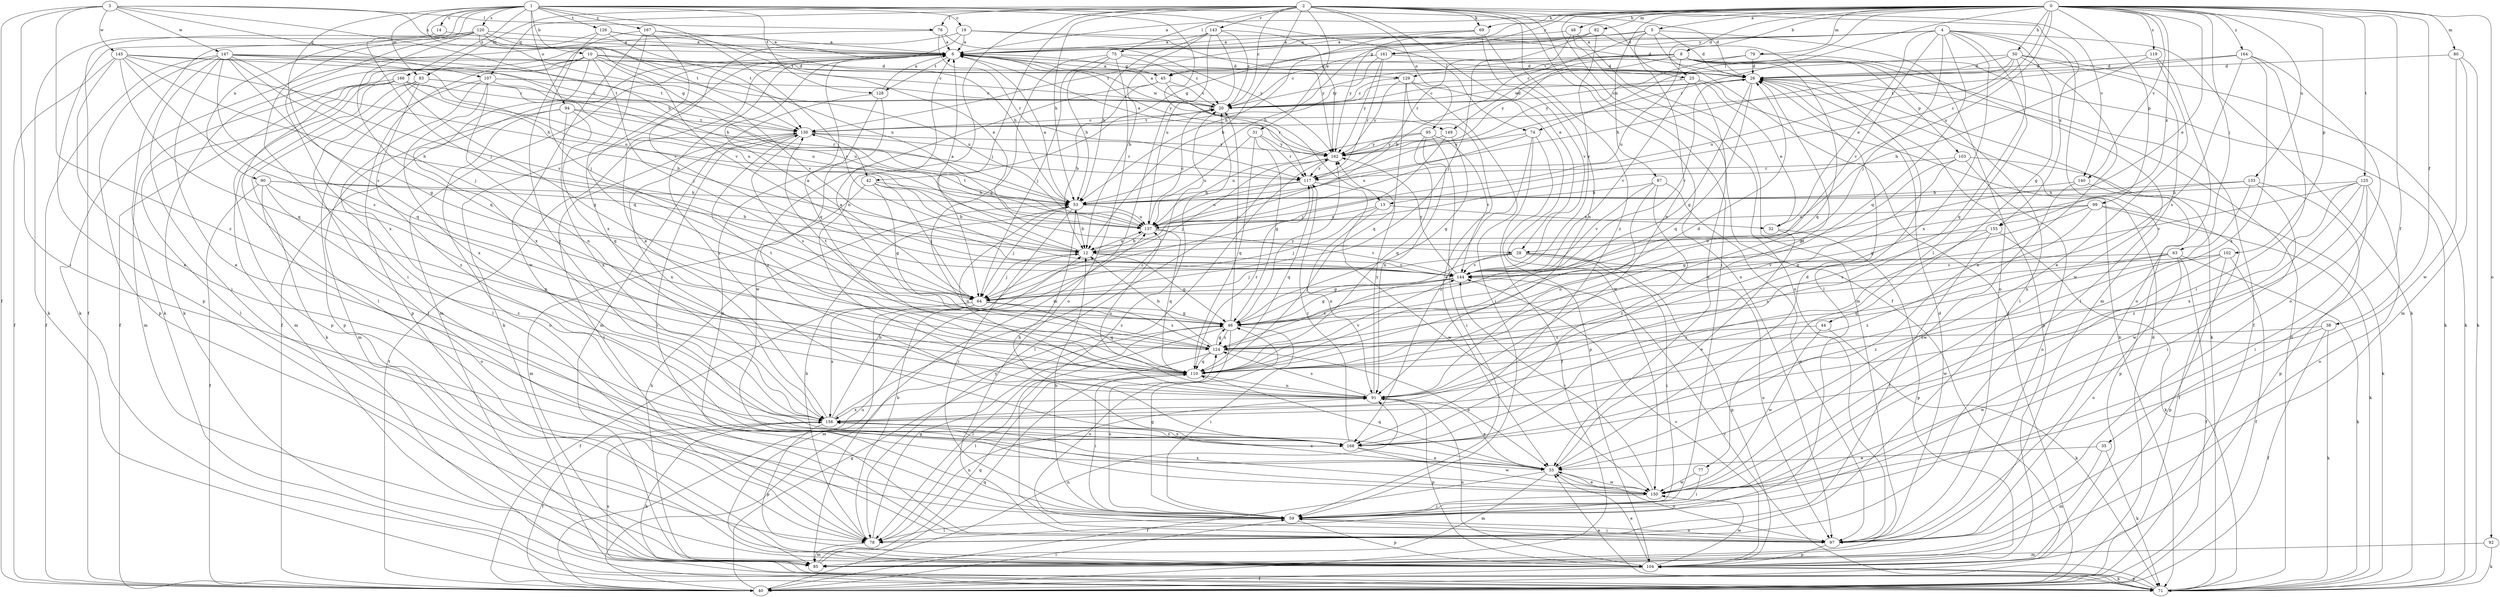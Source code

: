 strict digraph  {
0;
1;
2;
3;
4;
5;
6;
8;
10;
12;
13;
14;
19;
20;
25;
26;
28;
31;
32;
33;
35;
38;
40;
42;
44;
45;
46;
48;
50;
53;
59;
63;
64;
69;
71;
74;
75;
76;
77;
78;
79;
80;
82;
83;
85;
87;
90;
91;
92;
94;
95;
97;
99;
102;
103;
104;
107;
110;
117;
119;
120;
124;
125;
126;
128;
129;
130;
133;
137;
140;
143;
144;
145;
147;
149;
150;
155;
156;
161;
162;
164;
166;
167;
168;
0 -> 5  [label=a];
0 -> 6  [label=a];
0 -> 8  [label=b];
0 -> 13  [label=c];
0 -> 25  [label=d];
0 -> 28  [label=e];
0 -> 35  [label=f];
0 -> 38  [label=f];
0 -> 40  [label=f];
0 -> 42  [label=g];
0 -> 48  [label=h];
0 -> 50  [label=h];
0 -> 63  [label=j];
0 -> 69  [label=k];
0 -> 74  [label=l];
0 -> 79  [label=m];
0 -> 80  [label=m];
0 -> 82  [label=m];
0 -> 87  [label=n];
0 -> 92  [label=o];
0 -> 99  [label=p];
0 -> 102  [label=p];
0 -> 117  [label=r];
0 -> 119  [label=s];
0 -> 125  [label=t];
0 -> 133  [label=u];
0 -> 137  [label=u];
0 -> 140  [label=v];
0 -> 155  [label=x];
0 -> 161  [label=y];
0 -> 164  [label=z];
1 -> 10  [label=b];
1 -> 13  [label=c];
1 -> 14  [label=c];
1 -> 19  [label=c];
1 -> 25  [label=d];
1 -> 28  [label=e];
1 -> 42  [label=g];
1 -> 64  [label=j];
1 -> 74  [label=l];
1 -> 83  [label=m];
1 -> 90  [label=n];
1 -> 94  [label=o];
1 -> 120  [label=s];
1 -> 124  [label=s];
1 -> 126  [label=t];
1 -> 128  [label=t];
1 -> 166  [label=z];
1 -> 167  [label=z];
2 -> 12  [label=b];
2 -> 20  [label=c];
2 -> 26  [label=d];
2 -> 28  [label=e];
2 -> 31  [label=e];
2 -> 53  [label=h];
2 -> 59  [label=i];
2 -> 64  [label=j];
2 -> 69  [label=k];
2 -> 75  [label=l];
2 -> 76  [label=l];
2 -> 83  [label=m];
2 -> 91  [label=n];
2 -> 95  [label=o];
2 -> 97  [label=o];
2 -> 107  [label=q];
2 -> 140  [label=v];
2 -> 143  [label=v];
2 -> 155  [label=x];
2 -> 168  [label=z];
3 -> 6  [label=a];
3 -> 40  [label=f];
3 -> 53  [label=h];
3 -> 59  [label=i];
3 -> 76  [label=l];
3 -> 107  [label=q];
3 -> 145  [label=w];
3 -> 147  [label=w];
3 -> 168  [label=z];
4 -> 6  [label=a];
4 -> 32  [label=e];
4 -> 44  [label=g];
4 -> 45  [label=g];
4 -> 64  [label=j];
4 -> 71  [label=k];
4 -> 77  [label=l];
4 -> 85  [label=m];
4 -> 110  [label=q];
4 -> 144  [label=v];
4 -> 156  [label=x];
4 -> 161  [label=y];
5 -> 6  [label=a];
5 -> 12  [label=b];
5 -> 26  [label=d];
5 -> 40  [label=f];
5 -> 53  [label=h];
5 -> 91  [label=n];
5 -> 97  [label=o];
6 -> 26  [label=d];
6 -> 40  [label=f];
6 -> 45  [label=g];
6 -> 71  [label=k];
6 -> 85  [label=m];
6 -> 110  [label=q];
6 -> 128  [label=t];
6 -> 149  [label=w];
6 -> 162  [label=y];
6 -> 168  [label=z];
8 -> 20  [label=c];
8 -> 40  [label=f];
8 -> 45  [label=g];
8 -> 71  [label=k];
8 -> 78  [label=l];
8 -> 103  [label=p];
8 -> 110  [label=q];
8 -> 129  [label=t];
8 -> 137  [label=u];
8 -> 149  [label=w];
8 -> 162  [label=y];
10 -> 20  [label=c];
10 -> 40  [label=f];
10 -> 64  [label=j];
10 -> 78  [label=l];
10 -> 104  [label=p];
10 -> 129  [label=t];
10 -> 137  [label=u];
10 -> 144  [label=v];
10 -> 156  [label=x];
12 -> 6  [label=a];
12 -> 46  [label=g];
12 -> 64  [label=j];
12 -> 137  [label=u];
12 -> 144  [label=v];
13 -> 32  [label=e];
13 -> 64  [label=j];
13 -> 91  [label=n];
13 -> 137  [label=u];
14 -> 6  [label=a];
14 -> 71  [label=k];
19 -> 6  [label=a];
19 -> 26  [label=d];
19 -> 71  [label=k];
19 -> 144  [label=v];
19 -> 162  [label=y];
20 -> 6  [label=a];
20 -> 26  [label=d];
20 -> 130  [label=t];
25 -> 20  [label=c];
25 -> 32  [label=e];
25 -> 33  [label=e];
25 -> 71  [label=k];
25 -> 144  [label=v];
26 -> 20  [label=c];
26 -> 46  [label=g];
26 -> 71  [label=k];
26 -> 104  [label=p];
26 -> 110  [label=q];
26 -> 144  [label=v];
28 -> 46  [label=g];
28 -> 59  [label=i];
28 -> 64  [label=j];
28 -> 97  [label=o];
28 -> 104  [label=p];
28 -> 144  [label=v];
31 -> 46  [label=g];
31 -> 110  [label=q];
31 -> 117  [label=r];
31 -> 137  [label=u];
31 -> 162  [label=y];
32 -> 33  [label=e];
32 -> 104  [label=p];
33 -> 26  [label=d];
33 -> 40  [label=f];
33 -> 53  [label=h];
33 -> 85  [label=m];
33 -> 97  [label=o];
33 -> 110  [label=q];
33 -> 150  [label=w];
35 -> 33  [label=e];
35 -> 71  [label=k];
35 -> 85  [label=m];
38 -> 40  [label=f];
38 -> 71  [label=k];
38 -> 124  [label=s];
38 -> 150  [label=w];
40 -> 26  [label=d];
40 -> 46  [label=g];
40 -> 59  [label=i];
40 -> 110  [label=q];
40 -> 130  [label=t];
40 -> 137  [label=u];
40 -> 162  [label=y];
42 -> 12  [label=b];
42 -> 46  [label=g];
42 -> 53  [label=h];
42 -> 64  [label=j];
42 -> 85  [label=m];
44 -> 71  [label=k];
44 -> 124  [label=s];
44 -> 150  [label=w];
45 -> 6  [label=a];
45 -> 12  [label=b];
45 -> 20  [label=c];
45 -> 117  [label=r];
45 -> 150  [label=w];
46 -> 20  [label=c];
46 -> 59  [label=i];
46 -> 78  [label=l];
46 -> 97  [label=o];
46 -> 124  [label=s];
46 -> 162  [label=y];
48 -> 6  [label=a];
48 -> 64  [label=j];
48 -> 85  [label=m];
48 -> 97  [label=o];
50 -> 20  [label=c];
50 -> 26  [label=d];
50 -> 33  [label=e];
50 -> 53  [label=h];
50 -> 71  [label=k];
50 -> 78  [label=l];
50 -> 110  [label=q];
50 -> 137  [label=u];
53 -> 6  [label=a];
53 -> 12  [label=b];
53 -> 59  [label=i];
53 -> 64  [label=j];
53 -> 91  [label=n];
53 -> 137  [label=u];
59 -> 12  [label=b];
59 -> 46  [label=g];
59 -> 78  [label=l];
59 -> 97  [label=o];
59 -> 104  [label=p];
59 -> 124  [label=s];
63 -> 40  [label=f];
63 -> 71  [label=k];
63 -> 97  [label=o];
63 -> 110  [label=q];
63 -> 124  [label=s];
63 -> 144  [label=v];
64 -> 6  [label=a];
64 -> 40  [label=f];
64 -> 46  [label=g];
64 -> 85  [label=m];
64 -> 110  [label=q];
64 -> 124  [label=s];
64 -> 156  [label=x];
69 -> 6  [label=a];
69 -> 53  [label=h];
69 -> 91  [label=n];
69 -> 144  [label=v];
69 -> 162  [label=y];
71 -> 26  [label=d];
71 -> 33  [label=e];
71 -> 104  [label=p];
71 -> 144  [label=v];
71 -> 156  [label=x];
74 -> 40  [label=f];
74 -> 104  [label=p];
74 -> 137  [label=u];
74 -> 162  [label=y];
74 -> 168  [label=z];
75 -> 20  [label=c];
75 -> 26  [label=d];
75 -> 46  [label=g];
75 -> 53  [label=h];
75 -> 64  [label=j];
75 -> 97  [label=o];
76 -> 6  [label=a];
76 -> 71  [label=k];
76 -> 117  [label=r];
76 -> 162  [label=y];
77 -> 59  [label=i];
77 -> 150  [label=w];
78 -> 12  [label=b];
78 -> 46  [label=g];
78 -> 53  [label=h];
78 -> 85  [label=m];
78 -> 91  [label=n];
79 -> 20  [label=c];
79 -> 26  [label=d];
79 -> 150  [label=w];
79 -> 162  [label=y];
80 -> 26  [label=d];
80 -> 71  [label=k];
80 -> 85  [label=m];
80 -> 150  [label=w];
82 -> 6  [label=a];
82 -> 78  [label=l];
82 -> 117  [label=r];
82 -> 130  [label=t];
82 -> 144  [label=v];
83 -> 20  [label=c];
83 -> 71  [label=k];
83 -> 78  [label=l];
83 -> 85  [label=m];
83 -> 137  [label=u];
83 -> 168  [label=z];
85 -> 53  [label=h];
85 -> 91  [label=n];
85 -> 110  [label=q];
87 -> 53  [label=h];
87 -> 91  [label=n];
87 -> 97  [label=o];
87 -> 144  [label=v];
87 -> 168  [label=z];
90 -> 12  [label=b];
90 -> 40  [label=f];
90 -> 53  [label=h];
90 -> 91  [label=n];
90 -> 97  [label=o];
90 -> 168  [label=z];
91 -> 26  [label=d];
91 -> 33  [label=e];
91 -> 104  [label=p];
91 -> 124  [label=s];
91 -> 137  [label=u];
91 -> 156  [label=x];
91 -> 162  [label=y];
92 -> 71  [label=k];
92 -> 85  [label=m];
94 -> 85  [label=m];
94 -> 97  [label=o];
94 -> 110  [label=q];
94 -> 117  [label=r];
94 -> 130  [label=t];
94 -> 156  [label=x];
95 -> 59  [label=i];
95 -> 91  [label=n];
95 -> 110  [label=q];
95 -> 137  [label=u];
95 -> 144  [label=v];
95 -> 162  [label=y];
97 -> 20  [label=c];
97 -> 26  [label=d];
97 -> 59  [label=i];
97 -> 104  [label=p];
99 -> 40  [label=f];
99 -> 46  [label=g];
99 -> 71  [label=k];
99 -> 124  [label=s];
99 -> 137  [label=u];
99 -> 168  [label=z];
102 -> 40  [label=f];
102 -> 104  [label=p];
102 -> 144  [label=v];
102 -> 150  [label=w];
102 -> 168  [label=z];
103 -> 46  [label=g];
103 -> 71  [label=k];
103 -> 97  [label=o];
103 -> 110  [label=q];
103 -> 117  [label=r];
104 -> 33  [label=e];
104 -> 40  [label=f];
104 -> 71  [label=k];
104 -> 91  [label=n];
104 -> 144  [label=v];
104 -> 150  [label=w];
107 -> 20  [label=c];
107 -> 78  [label=l];
107 -> 91  [label=n];
107 -> 104  [label=p];
107 -> 137  [label=u];
107 -> 156  [label=x];
110 -> 26  [label=d];
110 -> 59  [label=i];
110 -> 91  [label=n];
110 -> 117  [label=r];
110 -> 130  [label=t];
110 -> 144  [label=v];
117 -> 53  [label=h];
117 -> 110  [label=q];
117 -> 137  [label=u];
117 -> 150  [label=w];
119 -> 12  [label=b];
119 -> 26  [label=d];
119 -> 33  [label=e];
119 -> 97  [label=o];
120 -> 6  [label=a];
120 -> 40  [label=f];
120 -> 59  [label=i];
120 -> 71  [label=k];
120 -> 110  [label=q];
120 -> 130  [label=t];
120 -> 137  [label=u];
120 -> 144  [label=v];
120 -> 156  [label=x];
124 -> 6  [label=a];
124 -> 12  [label=b];
124 -> 33  [label=e];
124 -> 46  [label=g];
124 -> 78  [label=l];
124 -> 110  [label=q];
124 -> 130  [label=t];
125 -> 53  [label=h];
125 -> 59  [label=i];
125 -> 97  [label=o];
125 -> 144  [label=v];
125 -> 150  [label=w];
125 -> 156  [label=x];
125 -> 168  [label=z];
126 -> 6  [label=a];
126 -> 53  [label=h];
126 -> 64  [label=j];
126 -> 104  [label=p];
126 -> 130  [label=t];
128 -> 6  [label=a];
128 -> 85  [label=m];
128 -> 97  [label=o];
128 -> 168  [label=z];
129 -> 20  [label=c];
129 -> 33  [label=e];
129 -> 59  [label=i];
129 -> 110  [label=q];
129 -> 150  [label=w];
129 -> 162  [label=y];
130 -> 20  [label=c];
130 -> 59  [label=i];
130 -> 78  [label=l];
130 -> 117  [label=r];
130 -> 124  [label=s];
130 -> 156  [label=x];
130 -> 162  [label=y];
133 -> 46  [label=g];
133 -> 53  [label=h];
133 -> 59  [label=i];
133 -> 91  [label=n];
133 -> 104  [label=p];
137 -> 12  [label=b];
137 -> 20  [label=c];
137 -> 110  [label=q];
137 -> 130  [label=t];
137 -> 144  [label=v];
140 -> 53  [label=h];
140 -> 104  [label=p];
140 -> 150  [label=w];
143 -> 6  [label=a];
143 -> 12  [label=b];
143 -> 20  [label=c];
143 -> 53  [label=h];
143 -> 85  [label=m];
143 -> 137  [label=u];
143 -> 162  [label=y];
144 -> 46  [label=g];
144 -> 64  [label=j];
144 -> 124  [label=s];
144 -> 162  [label=y];
145 -> 12  [label=b];
145 -> 26  [label=d];
145 -> 33  [label=e];
145 -> 40  [label=f];
145 -> 53  [label=h];
145 -> 110  [label=q];
145 -> 124  [label=s];
145 -> 130  [label=t];
147 -> 26  [label=d];
147 -> 33  [label=e];
147 -> 40  [label=f];
147 -> 46  [label=g];
147 -> 53  [label=h];
147 -> 59  [label=i];
147 -> 64  [label=j];
147 -> 104  [label=p];
147 -> 110  [label=q];
147 -> 130  [label=t];
147 -> 137  [label=u];
147 -> 144  [label=v];
149 -> 46  [label=g];
149 -> 64  [label=j];
149 -> 162  [label=y];
150 -> 33  [label=e];
150 -> 59  [label=i];
150 -> 144  [label=v];
150 -> 156  [label=x];
155 -> 12  [label=b];
155 -> 71  [label=k];
155 -> 78  [label=l];
155 -> 168  [label=z];
156 -> 6  [label=a];
156 -> 12  [label=b];
156 -> 20  [label=c];
156 -> 33  [label=e];
156 -> 40  [label=f];
156 -> 71  [label=k];
156 -> 104  [label=p];
156 -> 168  [label=z];
161 -> 20  [label=c];
161 -> 26  [label=d];
161 -> 117  [label=r];
161 -> 130  [label=t];
161 -> 162  [label=y];
162 -> 6  [label=a];
162 -> 64  [label=j];
162 -> 78  [label=l];
162 -> 117  [label=r];
164 -> 26  [label=d];
164 -> 59  [label=i];
164 -> 97  [label=o];
164 -> 124  [label=s];
164 -> 130  [label=t];
164 -> 156  [label=x];
166 -> 12  [label=b];
166 -> 20  [label=c];
166 -> 46  [label=g];
166 -> 78  [label=l];
166 -> 85  [label=m];
166 -> 104  [label=p];
166 -> 137  [label=u];
167 -> 6  [label=a];
167 -> 110  [label=q];
167 -> 144  [label=v];
167 -> 150  [label=w];
167 -> 156  [label=x];
167 -> 168  [label=z];
168 -> 33  [label=e];
168 -> 117  [label=r];
168 -> 150  [label=w];
168 -> 156  [label=x];
}
